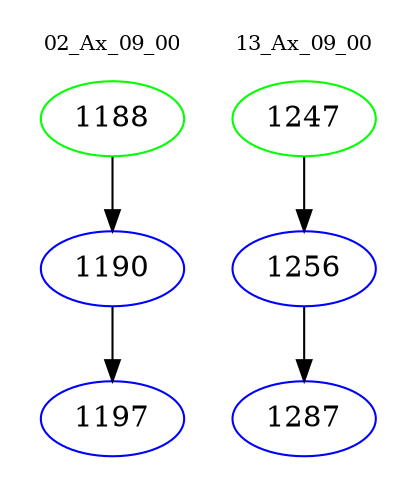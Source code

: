 digraph{
subgraph cluster_0 {
color = white
label = "02_Ax_09_00";
fontsize=10;
T0_1188 [label="1188", color="green"]
T0_1188 -> T0_1190 [color="black"]
T0_1190 [label="1190", color="blue"]
T0_1190 -> T0_1197 [color="black"]
T0_1197 [label="1197", color="blue"]
}
subgraph cluster_1 {
color = white
label = "13_Ax_09_00";
fontsize=10;
T1_1247 [label="1247", color="green"]
T1_1247 -> T1_1256 [color="black"]
T1_1256 [label="1256", color="blue"]
T1_1256 -> T1_1287 [color="black"]
T1_1287 [label="1287", color="blue"]
}
}
